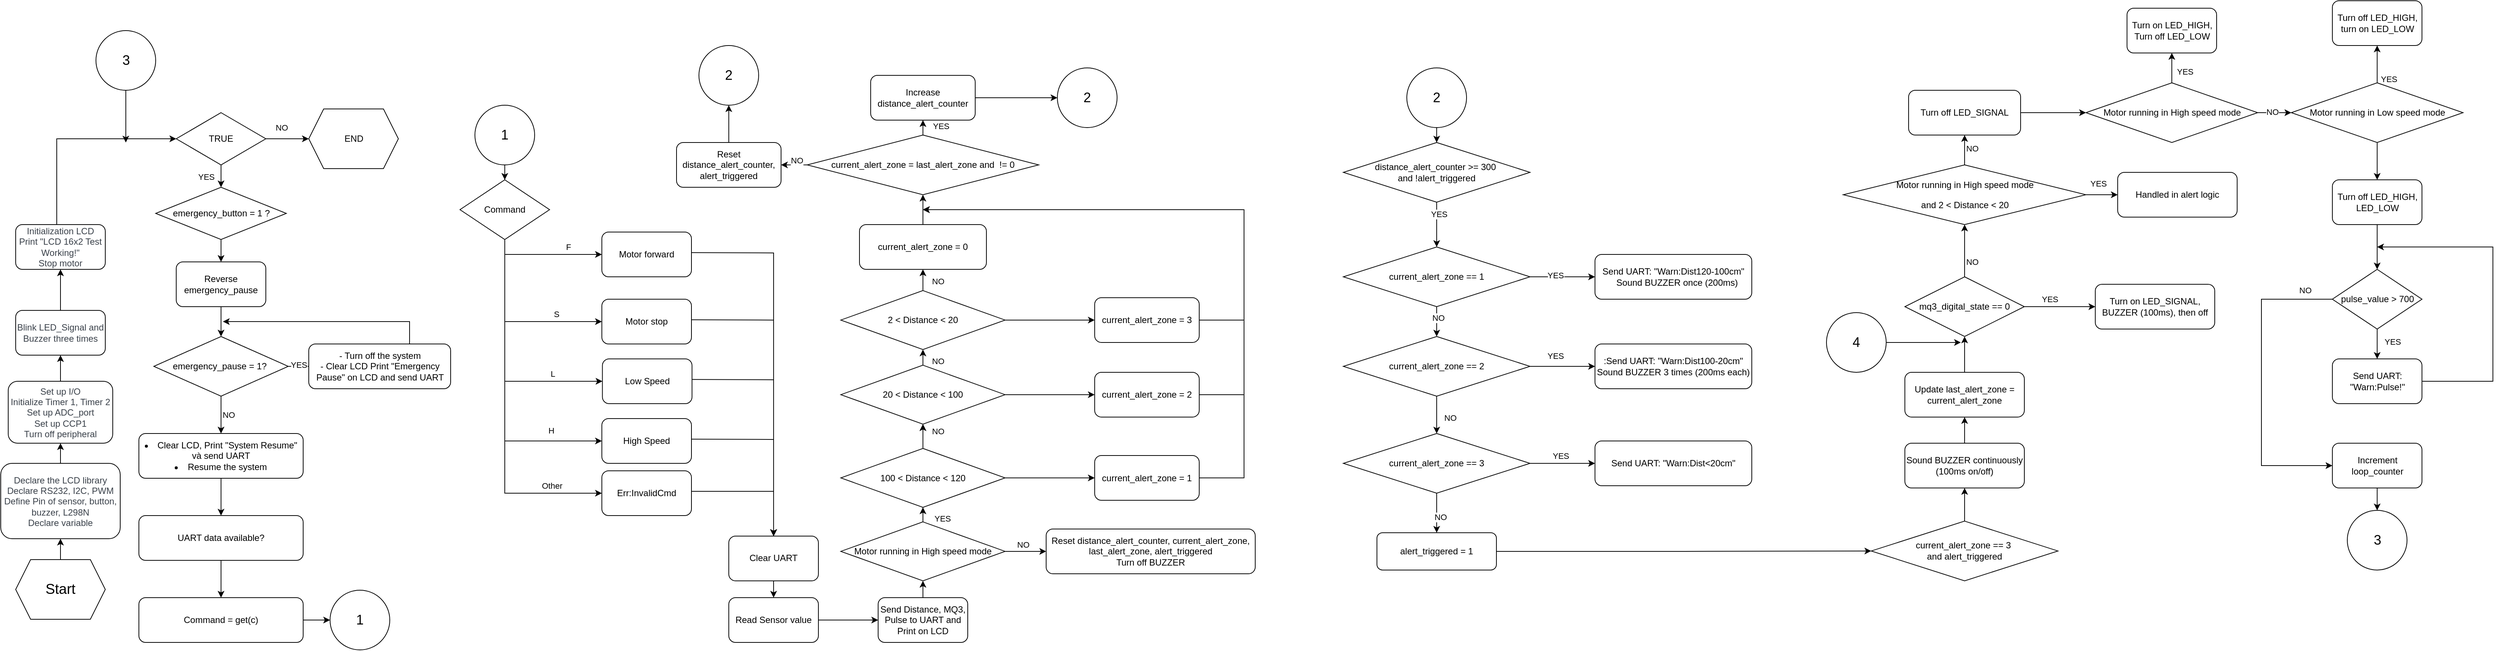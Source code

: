 <mxfile version="27.1.4">
  <diagram id="C5RBs43oDa-KdzZeNtuy" name="Page-1">
    <mxGraphModel dx="2827" dy="973" grid="1" gridSize="10" guides="1" tooltips="1" connect="1" arrows="1" fold="1" page="1" pageScale="1" pageWidth="827" pageHeight="1169" math="0" shadow="0">
      <root>
        <mxCell id="WIyWlLk6GJQsqaUBKTNV-0" />
        <mxCell id="WIyWlLk6GJQsqaUBKTNV-1" parent="WIyWlLk6GJQsqaUBKTNV-0" />
        <mxCell id="knblfGrgIA1s73M3ITM0-8" value="" style="edgeStyle=orthogonalEdgeStyle;rounded=0;orthogonalLoop=1;jettySize=auto;html=1;" parent="WIyWlLk6GJQsqaUBKTNV-1" source="knblfGrgIA1s73M3ITM0-0" target="knblfGrgIA1s73M3ITM0-2" edge="1">
          <mxGeometry relative="1" as="geometry" />
        </mxCell>
        <mxCell id="knblfGrgIA1s73M3ITM0-0" value="&lt;font style=&quot;font-size: 19px;&quot;&gt;Start&lt;/font&gt;" style="shape=hexagon;perimeter=hexagonPerimeter2;whiteSpace=wrap;html=1;fixedSize=1;" parent="WIyWlLk6GJQsqaUBKTNV-1" vertex="1">
          <mxGeometry x="15" y="919" width="120" height="80" as="geometry" />
        </mxCell>
        <mxCell id="_NAADeI3S30oYF9qwLOf-25" value="" style="edgeStyle=orthogonalEdgeStyle;rounded=0;orthogonalLoop=1;jettySize=auto;html=1;" parent="WIyWlLk6GJQsqaUBKTNV-1" source="knblfGrgIA1s73M3ITM0-2" target="knblfGrgIA1s73M3ITM0-7" edge="1">
          <mxGeometry relative="1" as="geometry" />
        </mxCell>
        <mxCell id="knblfGrgIA1s73M3ITM0-2" value="&lt;span data-lucid-content=&quot;{&amp;quot;t&amp;quot;:&amp;quot;Declare the LCD library\nDeclare RS232, I2C, PWM\nDefine Pin of sensor, button,\nbuzzer, L298N\nDeclare variable&amp;quot;,&amp;quot;m&amp;quot;:[{&amp;quot;s&amp;quot;:0,&amp;quot;n&amp;quot;:&amp;quot;a&amp;quot;,&amp;quot;v&amp;quot;:&amp;quot;center&amp;quot;},{&amp;quot;s&amp;quot;:0,&amp;quot;n&amp;quot;:&amp;quot;p&amp;quot;,&amp;quot;v&amp;quot;:1.2},{&amp;quot;s&amp;quot;:0,&amp;quot;n&amp;quot;:&amp;quot;s&amp;quot;,&amp;quot;v&amp;quot;:22.444,&amp;quot;e&amp;quot;:108},{&amp;quot;s&amp;quot;:0,&amp;quot;n&amp;quot;:&amp;quot;fsp&amp;quot;,&amp;quot;v&amp;quot;:&amp;quot;ss_presetShapeStyle1_textStyle&amp;quot;,&amp;quot;e&amp;quot;:108},{&amp;quot;s&amp;quot;:0,&amp;quot;n&amp;quot;:&amp;quot;fsp2&amp;quot;,&amp;quot;v&amp;quot;:&amp;quot;ss_presetShapeStyle1_textStyle&amp;quot;,&amp;quot;e&amp;quot;:108},{&amp;quot;s&amp;quot;:24,&amp;quot;n&amp;quot;:&amp;quot;a&amp;quot;,&amp;quot;v&amp;quot;:&amp;quot;center&amp;quot;},{&amp;quot;s&amp;quot;:24,&amp;quot;n&amp;quot;:&amp;quot;p&amp;quot;,&amp;quot;v&amp;quot;:1.2},{&amp;quot;s&amp;quot;:48,&amp;quot;n&amp;quot;:&amp;quot;a&amp;quot;,&amp;quot;v&amp;quot;:&amp;quot;center&amp;quot;},{&amp;quot;s&amp;quot;:48,&amp;quot;n&amp;quot;:&amp;quot;p&amp;quot;,&amp;quot;v&amp;quot;:1.2},{&amp;quot;s&amp;quot;:78,&amp;quot;n&amp;quot;:&amp;quot;a&amp;quot;,&amp;quot;v&amp;quot;:&amp;quot;center&amp;quot;},{&amp;quot;s&amp;quot;:78,&amp;quot;n&amp;quot;:&amp;quot;p&amp;quot;,&amp;quot;v&amp;quot;:1.2},{&amp;quot;s&amp;quot;:92,&amp;quot;n&amp;quot;:&amp;quot;a&amp;quot;,&amp;quot;v&amp;quot;:&amp;quot;center&amp;quot;},{&amp;quot;s&amp;quot;:92,&amp;quot;n&amp;quot;:&amp;quot;p&amp;quot;,&amp;quot;v&amp;quot;:1.2}]}&quot; data-lucid-type=&quot;application/vnd.lucid.text&quot;&gt;&lt;font style=&quot;font-size: 12px;&quot;&gt;&lt;span style=&quot;color: rgb(58, 65, 74);&quot;&gt;Declare the LCD library&lt;br&gt;&lt;/span&gt;&lt;span style=&quot;color: rgb(58, 65, 74);&quot;&gt;Declare RS232, I2C, PWM&lt;br&gt;&lt;/span&gt;&lt;span style=&quot;color: rgb(58, 65, 74);&quot;&gt;Define Pin of sensor, button,&lt;br&gt;&lt;/span&gt;&lt;span style=&quot;color: rgb(58, 65, 74);&quot;&gt;buzzer, L298N&lt;br&gt;&lt;/span&gt;&lt;span style=&quot;color: rgb(58, 65, 74);&quot;&gt;Declare variable&lt;/span&gt;&lt;/font&gt;&lt;/span&gt;" style="rounded=1;whiteSpace=wrap;html=1;" parent="WIyWlLk6GJQsqaUBKTNV-1" vertex="1">
          <mxGeometry x="-5" y="790" width="160" height="101" as="geometry" />
        </mxCell>
        <mxCell id="buGVn9j9YcIkH5qX3WIc-147" style="edgeStyle=orthogonalEdgeStyle;rounded=0;orthogonalLoop=1;jettySize=auto;html=1;exitX=0.5;exitY=0;exitDx=0;exitDy=0;entryX=0.5;entryY=1;entryDx=0;entryDy=0;" edge="1" parent="WIyWlLk6GJQsqaUBKTNV-1" source="knblfGrgIA1s73M3ITM0-7" target="knblfGrgIA1s73M3ITM0-15">
          <mxGeometry relative="1" as="geometry" />
        </mxCell>
        <mxCell id="knblfGrgIA1s73M3ITM0-7" value="&lt;span data-lucid-content=&quot;{&amp;quot;t&amp;quot;:&amp;quot;Set up I/O\nInitialize Timer 1, Timer 2\nSet up ADC_port\nSet up CCP1\nTurn off peripheral&amp;quot;,&amp;quot;m&amp;quot;:[{&amp;quot;s&amp;quot;:0,&amp;quot;n&amp;quot;:&amp;quot;a&amp;quot;,&amp;quot;v&amp;quot;:&amp;quot;center&amp;quot;},{&amp;quot;s&amp;quot;:0,&amp;quot;n&amp;quot;:&amp;quot;p&amp;quot;,&amp;quot;v&amp;quot;:1.2},{&amp;quot;s&amp;quot;:11,&amp;quot;n&amp;quot;:&amp;quot;a&amp;quot;,&amp;quot;v&amp;quot;:&amp;quot;center&amp;quot;},{&amp;quot;s&amp;quot;:11,&amp;quot;n&amp;quot;:&amp;quot;p&amp;quot;,&amp;quot;v&amp;quot;:1.2},{&amp;quot;s&amp;quot;:39,&amp;quot;n&amp;quot;:&amp;quot;a&amp;quot;,&amp;quot;v&amp;quot;:&amp;quot;center&amp;quot;},{&amp;quot;s&amp;quot;:39,&amp;quot;n&amp;quot;:&amp;quot;p&amp;quot;,&amp;quot;v&amp;quot;:1.2},{&amp;quot;s&amp;quot;:55,&amp;quot;n&amp;quot;:&amp;quot;a&amp;quot;,&amp;quot;v&amp;quot;:&amp;quot;center&amp;quot;},{&amp;quot;s&amp;quot;:55,&amp;quot;n&amp;quot;:&amp;quot;p&amp;quot;,&amp;quot;v&amp;quot;:1.2},{&amp;quot;s&amp;quot;:67,&amp;quot;n&amp;quot;:&amp;quot;a&amp;quot;,&amp;quot;v&amp;quot;:&amp;quot;center&amp;quot;},{&amp;quot;s&amp;quot;:67,&amp;quot;n&amp;quot;:&amp;quot;p&amp;quot;,&amp;quot;v&amp;quot;:1.2},{&amp;quot;s&amp;quot;:0,&amp;quot;n&amp;quot;:&amp;quot;c&amp;quot;,&amp;quot;v&amp;quot;:&amp;quot;#3a414aff&amp;quot;,&amp;quot;e&amp;quot;:86},{&amp;quot;s&amp;quot;:0,&amp;quot;n&amp;quot;:&amp;quot;fsp&amp;quot;,&amp;quot;v&amp;quot;:&amp;quot;ss_presetShapeStyle1_textStyle&amp;quot;,&amp;quot;e&amp;quot;:86},{&amp;quot;s&amp;quot;:0,&amp;quot;n&amp;quot;:&amp;quot;s&amp;quot;,&amp;quot;v&amp;quot;:22.444,&amp;quot;e&amp;quot;:86}]}&quot; data-lucid-type=&quot;application/vnd.lucid.text&quot;&gt;&lt;font style=&quot;font-size: 12px;&quot;&gt;&lt;span style=&quot;color: rgb(58, 65, 74);&quot;&gt;Set up I/O&lt;br&gt;&lt;/span&gt;&lt;span style=&quot;color: rgb(58, 65, 74);&quot;&gt;Initialize Timer 1, Timer 2&lt;br&gt;&lt;/span&gt;&lt;span style=&quot;color: rgb(58, 65, 74);&quot;&gt;Set up ADC_port&lt;br&gt;&lt;/span&gt;&lt;span style=&quot;color: rgb(58, 65, 74);&quot;&gt;Set up CCP1&lt;br&gt;&lt;/span&gt;&lt;span style=&quot;color: rgb(58, 65, 74);&quot;&gt;Turn off peripheral&lt;/span&gt;&lt;/font&gt;&lt;/span&gt;" style="rounded=1;whiteSpace=wrap;html=1;" parent="WIyWlLk6GJQsqaUBKTNV-1" vertex="1">
          <mxGeometry x="5" y="680" width="140" height="83" as="geometry" />
        </mxCell>
        <mxCell id="knblfGrgIA1s73M3ITM0-50" value="" style="edgeStyle=orthogonalEdgeStyle;rounded=0;orthogonalLoop=1;jettySize=auto;html=1;" parent="WIyWlLk6GJQsqaUBKTNV-1" source="knblfGrgIA1s73M3ITM0-15" target="knblfGrgIA1s73M3ITM0-16" edge="1">
          <mxGeometry relative="1" as="geometry" />
        </mxCell>
        <mxCell id="knblfGrgIA1s73M3ITM0-15" value="&lt;span data-lucid-content=&quot;{&amp;quot;t&amp;quot;:&amp;quot;Blink LED_Signal and three times&amp;quot;,&amp;quot;m&amp;quot;:[{&amp;quot;s&amp;quot;:0,&amp;quot;n&amp;quot;:&amp;quot;p&amp;quot;,&amp;quot;v&amp;quot;:1.2},{&amp;quot;s&amp;quot;:0,&amp;quot;n&amp;quot;:&amp;quot;a&amp;quot;,&amp;quot;v&amp;quot;:&amp;quot;center&amp;quot;},{&amp;quot;s&amp;quot;:0,&amp;quot;n&amp;quot;:&amp;quot;s&amp;quot;,&amp;quot;v&amp;quot;:22.444,&amp;quot;e&amp;quot;:32},{&amp;quot;s&amp;quot;:0,&amp;quot;n&amp;quot;:&amp;quot;fsp&amp;quot;,&amp;quot;v&amp;quot;:&amp;quot;ss_presetShapeStyle1_textStyle&amp;quot;,&amp;quot;e&amp;quot;:32},{&amp;quot;s&amp;quot;:0,&amp;quot;n&amp;quot;:&amp;quot;fsp2&amp;quot;,&amp;quot;v&amp;quot;:&amp;quot;ss_presetShapeStyle1_textStyle&amp;quot;,&amp;quot;e&amp;quot;:32}]}&quot; data-lucid-type=&quot;application/vnd.lucid.text&quot;&gt;&lt;span style=&quot;color: rgb(58, 65, 74);&quot;&gt;&lt;font style=&quot;font-size: 12px;&quot;&gt;Blink LED_Signal and Buzzer three times&lt;/font&gt;&lt;/span&gt;&lt;/span&gt;" style="rounded=1;whiteSpace=wrap;html=1;" parent="WIyWlLk6GJQsqaUBKTNV-1" vertex="1">
          <mxGeometry x="15" y="585" width="120" height="60" as="geometry" />
        </mxCell>
        <mxCell id="hntqBbyRDv-MwokLAV71-1" value="" style="edgeStyle=orthogonalEdgeStyle;rounded=0;orthogonalLoop=1;jettySize=auto;html=1;" parent="WIyWlLk6GJQsqaUBKTNV-1" source="knblfGrgIA1s73M3ITM0-16" target="knblfGrgIA1s73M3ITM0-20" edge="1">
          <mxGeometry relative="1" as="geometry">
            <Array as="points">
              <mxPoint x="70" y="355" />
            </Array>
          </mxGeometry>
        </mxCell>
        <mxCell id="knblfGrgIA1s73M3ITM0-16" value="&lt;span data-lucid-content=&quot;{&amp;quot;t&amp;quot;:&amp;quot;Initialization LCD\nPrint \&amp;quot;LCD 16x2 Test Working!\&amp;quot;&amp;quot;,&amp;quot;m&amp;quot;:[{&amp;quot;s&amp;quot;:0,&amp;quot;n&amp;quot;:&amp;quot;p&amp;quot;,&amp;quot;v&amp;quot;:1.2},{&amp;quot;s&amp;quot;:0,&amp;quot;n&amp;quot;:&amp;quot;a&amp;quot;,&amp;quot;v&amp;quot;:&amp;quot;center&amp;quot;},{&amp;quot;s&amp;quot;:0,&amp;quot;n&amp;quot;:&amp;quot;s&amp;quot;,&amp;quot;v&amp;quot;:22.444,&amp;quot;e&amp;quot;:49},{&amp;quot;s&amp;quot;:0,&amp;quot;n&amp;quot;:&amp;quot;fsp&amp;quot;,&amp;quot;v&amp;quot;:&amp;quot;ss_presetShapeStyle1_textStyle&amp;quot;,&amp;quot;e&amp;quot;:49},{&amp;quot;s&amp;quot;:0,&amp;quot;n&amp;quot;:&amp;quot;fsp2&amp;quot;,&amp;quot;v&amp;quot;:&amp;quot;ss_presetShapeStyle1_textStyle&amp;quot;,&amp;quot;e&amp;quot;:49},{&amp;quot;s&amp;quot;:19,&amp;quot;n&amp;quot;:&amp;quot;p&amp;quot;,&amp;quot;v&amp;quot;:1.2},{&amp;quot;s&amp;quot;:19,&amp;quot;n&amp;quot;:&amp;quot;a&amp;quot;,&amp;quot;v&amp;quot;:&amp;quot;center&amp;quot;}]}&quot; data-lucid-type=&quot;application/vnd.lucid.text&quot;&gt;&lt;font style=&quot;font-size: 12px;&quot;&gt;&lt;span style=&quot;color: rgb(58, 65, 74);&quot;&gt;Initialization LCD&lt;br&gt;&lt;/span&gt;&lt;span style=&quot;color: rgb(58, 65, 74);&quot;&gt;Print &quot;LCD 16x2 Test Working!&quot;&lt;br&gt;Stop motor&lt;/span&gt;&lt;/font&gt;&lt;/span&gt;" style="rounded=1;whiteSpace=wrap;html=1;" parent="WIyWlLk6GJQsqaUBKTNV-1" vertex="1">
          <mxGeometry x="15" y="470" width="120" height="60" as="geometry" />
        </mxCell>
        <mxCell id="buGVn9j9YcIkH5qX3WIc-149" style="edgeStyle=orthogonalEdgeStyle;rounded=0;orthogonalLoop=1;jettySize=auto;html=1;exitX=0.5;exitY=1;exitDx=0;exitDy=0;entryX=0.5;entryY=0;entryDx=0;entryDy=0;" edge="1" parent="WIyWlLk6GJQsqaUBKTNV-1" source="knblfGrgIA1s73M3ITM0-20" target="hntqBbyRDv-MwokLAV71-4">
          <mxGeometry relative="1" as="geometry" />
        </mxCell>
        <mxCell id="buGVn9j9YcIkH5qX3WIc-163" value="YES" style="edgeLabel;html=1;align=center;verticalAlign=middle;resizable=0;points=[];" vertex="1" connectable="0" parent="buGVn9j9YcIkH5qX3WIc-149">
          <mxGeometry x="0.022" y="-2" relative="1" as="geometry">
            <mxPoint x="-18" as="offset" />
          </mxGeometry>
        </mxCell>
        <mxCell id="buGVn9j9YcIkH5qX3WIc-154" value="" style="edgeStyle=orthogonalEdgeStyle;rounded=0;orthogonalLoop=1;jettySize=auto;html=1;" edge="1" parent="WIyWlLk6GJQsqaUBKTNV-1" source="knblfGrgIA1s73M3ITM0-20" target="buGVn9j9YcIkH5qX3WIc-153">
          <mxGeometry relative="1" as="geometry" />
        </mxCell>
        <mxCell id="buGVn9j9YcIkH5qX3WIc-164" value="NO" style="edgeLabel;html=1;align=center;verticalAlign=middle;resizable=0;points=[];" vertex="1" connectable="0" parent="buGVn9j9YcIkH5qX3WIc-154">
          <mxGeometry x="-0.273" y="4" relative="1" as="geometry">
            <mxPoint y="-11" as="offset" />
          </mxGeometry>
        </mxCell>
        <mxCell id="knblfGrgIA1s73M3ITM0-20" value="TRUE" style="rhombus;whiteSpace=wrap;html=1;" parent="WIyWlLk6GJQsqaUBKTNV-1" vertex="1">
          <mxGeometry x="230" y="320" width="120" height="70" as="geometry" />
        </mxCell>
        <mxCell id="buGVn9j9YcIkH5qX3WIc-156" value="" style="edgeStyle=orthogonalEdgeStyle;rounded=0;orthogonalLoop=1;jettySize=auto;html=1;" edge="1" parent="WIyWlLk6GJQsqaUBKTNV-1" source="knblfGrgIA1s73M3ITM0-23" target="buGVn9j9YcIkH5qX3WIc-155">
          <mxGeometry relative="1" as="geometry" />
        </mxCell>
        <mxCell id="knblfGrgIA1s73M3ITM0-23" value="Command = get(c)" style="rounded=1;whiteSpace=wrap;html=1;" parent="WIyWlLk6GJQsqaUBKTNV-1" vertex="1">
          <mxGeometry x="180" y="970" width="220" height="60" as="geometry" />
        </mxCell>
        <mxCell id="knblfGrgIA1s73M3ITM0-32" style="edgeStyle=orthogonalEdgeStyle;rounded=0;orthogonalLoop=1;jettySize=auto;html=1;exitX=0.5;exitY=1;exitDx=0;exitDy=0;entryX=0;entryY=0.5;entryDx=0;entryDy=0;" parent="WIyWlLk6GJQsqaUBKTNV-1" source="knblfGrgIA1s73M3ITM0-24" target="knblfGrgIA1s73M3ITM0-25" edge="1">
          <mxGeometry relative="1" as="geometry">
            <Array as="points">
              <mxPoint x="670" y="510" />
            </Array>
          </mxGeometry>
        </mxCell>
        <mxCell id="_NAADeI3S30oYF9qwLOf-9" value="F" style="edgeLabel;html=1;align=center;verticalAlign=middle;resizable=0;points=[];" parent="knblfGrgIA1s73M3ITM0-32" vertex="1" connectable="0">
          <mxGeometry x="-0.163" y="-1" relative="1" as="geometry">
            <mxPoint x="42" y="-11" as="offset" />
          </mxGeometry>
        </mxCell>
        <mxCell id="knblfGrgIA1s73M3ITM0-36" style="edgeStyle=orthogonalEdgeStyle;rounded=0;orthogonalLoop=1;jettySize=auto;html=1;entryX=0;entryY=0.5;entryDx=0;entryDy=0;" parent="WIyWlLk6GJQsqaUBKTNV-1" source="knblfGrgIA1s73M3ITM0-24" target="knblfGrgIA1s73M3ITM0-27" edge="1">
          <mxGeometry relative="1" as="geometry">
            <Array as="points">
              <mxPoint x="670" y="600" />
            </Array>
          </mxGeometry>
        </mxCell>
        <mxCell id="_NAADeI3S30oYF9qwLOf-11" value="S" style="edgeLabel;html=1;align=center;verticalAlign=middle;resizable=0;points=[];" parent="knblfGrgIA1s73M3ITM0-36" vertex="1" connectable="0">
          <mxGeometry x="0.554" relative="1" as="geometry">
            <mxPoint x="-8" y="-10" as="offset" />
          </mxGeometry>
        </mxCell>
        <mxCell id="knblfGrgIA1s73M3ITM0-37" style="edgeStyle=orthogonalEdgeStyle;rounded=0;orthogonalLoop=1;jettySize=auto;html=1;entryX=0;entryY=0.5;entryDx=0;entryDy=0;" parent="WIyWlLk6GJQsqaUBKTNV-1" source="knblfGrgIA1s73M3ITM0-24" target="knblfGrgIA1s73M3ITM0-28" edge="1">
          <mxGeometry relative="1" as="geometry">
            <Array as="points">
              <mxPoint x="670" y="680" />
            </Array>
          </mxGeometry>
        </mxCell>
        <mxCell id="_NAADeI3S30oYF9qwLOf-12" value="L" style="edgeLabel;html=1;align=center;verticalAlign=middle;resizable=0;points=[];" parent="knblfGrgIA1s73M3ITM0-37" vertex="1" connectable="0">
          <mxGeometry x="0.666" y="-1" relative="1" as="geometry">
            <mxPoint x="-13" y="-11" as="offset" />
          </mxGeometry>
        </mxCell>
        <mxCell id="knblfGrgIA1s73M3ITM0-39" style="edgeStyle=orthogonalEdgeStyle;rounded=0;orthogonalLoop=1;jettySize=auto;html=1;entryX=0;entryY=0.5;entryDx=0;entryDy=0;" parent="WIyWlLk6GJQsqaUBKTNV-1" source="knblfGrgIA1s73M3ITM0-24" target="knblfGrgIA1s73M3ITM0-29" edge="1">
          <mxGeometry relative="1" as="geometry">
            <Array as="points">
              <mxPoint x="670" y="760" />
              <mxPoint x="800" y="760" />
            </Array>
          </mxGeometry>
        </mxCell>
        <mxCell id="_NAADeI3S30oYF9qwLOf-13" value="H" style="edgeLabel;html=1;align=center;verticalAlign=middle;resizable=0;points=[];" parent="knblfGrgIA1s73M3ITM0-39" vertex="1" connectable="0">
          <mxGeometry x="0.73" y="-1" relative="1" as="geometry">
            <mxPoint x="-14" y="-15" as="offset" />
          </mxGeometry>
        </mxCell>
        <mxCell id="knblfGrgIA1s73M3ITM0-40" style="edgeStyle=orthogonalEdgeStyle;rounded=0;orthogonalLoop=1;jettySize=auto;html=1;entryX=0;entryY=0.5;entryDx=0;entryDy=0;" parent="WIyWlLk6GJQsqaUBKTNV-1" source="knblfGrgIA1s73M3ITM0-24" target="knblfGrgIA1s73M3ITM0-30" edge="1">
          <mxGeometry relative="1" as="geometry">
            <Array as="points">
              <mxPoint x="670" y="830" />
              <mxPoint x="800" y="830" />
            </Array>
          </mxGeometry>
        </mxCell>
        <mxCell id="_NAADeI3S30oYF9qwLOf-14" value="Other" style="edgeLabel;html=1;align=center;verticalAlign=middle;resizable=0;points=[];" parent="knblfGrgIA1s73M3ITM0-40" vertex="1" connectable="0">
          <mxGeometry x="0.71" y="-4" relative="1" as="geometry">
            <mxPoint x="1" y="-14" as="offset" />
          </mxGeometry>
        </mxCell>
        <mxCell id="knblfGrgIA1s73M3ITM0-24" value="Command" style="rhombus;whiteSpace=wrap;html=1;" parent="WIyWlLk6GJQsqaUBKTNV-1" vertex="1">
          <mxGeometry x="610" y="410" width="120" height="80" as="geometry" />
        </mxCell>
        <mxCell id="knblfGrgIA1s73M3ITM0-42" style="edgeStyle=orthogonalEdgeStyle;rounded=0;orthogonalLoop=1;jettySize=auto;html=1;entryX=0.5;entryY=0;entryDx=0;entryDy=0;" parent="WIyWlLk6GJQsqaUBKTNV-1" target="knblfGrgIA1s73M3ITM0-41" edge="1">
          <mxGeometry relative="1" as="geometry">
            <mxPoint x="900" y="507.46" as="sourcePoint" />
          </mxGeometry>
        </mxCell>
        <mxCell id="knblfGrgIA1s73M3ITM0-25" value="Motor forward" style="rounded=1;whiteSpace=wrap;html=1;" parent="WIyWlLk6GJQsqaUBKTNV-1" vertex="1">
          <mxGeometry x="800" y="480" width="120" height="60" as="geometry" />
        </mxCell>
        <mxCell id="knblfGrgIA1s73M3ITM0-44" style="edgeStyle=orthogonalEdgeStyle;rounded=0;orthogonalLoop=1;jettySize=auto;html=1;entryX=0.5;entryY=0;entryDx=0;entryDy=0;" parent="WIyWlLk6GJQsqaUBKTNV-1" target="knblfGrgIA1s73M3ITM0-41" edge="1">
          <mxGeometry relative="1" as="geometry">
            <mxPoint x="900" y="597.46" as="sourcePoint" />
          </mxGeometry>
        </mxCell>
        <mxCell id="knblfGrgIA1s73M3ITM0-27" value="Motor stop" style="rounded=1;whiteSpace=wrap;html=1;" parent="WIyWlLk6GJQsqaUBKTNV-1" vertex="1">
          <mxGeometry x="800" y="570" width="120" height="60" as="geometry" />
        </mxCell>
        <mxCell id="_NAADeI3S30oYF9qwLOf-21" style="edgeStyle=orthogonalEdgeStyle;rounded=0;orthogonalLoop=1;jettySize=auto;html=1;exitX=1;exitY=0.5;exitDx=0;exitDy=0;" parent="WIyWlLk6GJQsqaUBKTNV-1" target="knblfGrgIA1s73M3ITM0-41" edge="1">
          <mxGeometry relative="1" as="geometry">
            <mxPoint x="1030" y="867.46" as="targetPoint" />
            <mxPoint x="900.75" y="677.46" as="sourcePoint" />
          </mxGeometry>
        </mxCell>
        <mxCell id="knblfGrgIA1s73M3ITM0-28" value="Low Speed" style="rounded=1;whiteSpace=wrap;html=1;" parent="WIyWlLk6GJQsqaUBKTNV-1" vertex="1">
          <mxGeometry x="800.75" y="650" width="120" height="60" as="geometry" />
        </mxCell>
        <mxCell id="knblfGrgIA1s73M3ITM0-46" style="edgeStyle=orthogonalEdgeStyle;rounded=0;orthogonalLoop=1;jettySize=auto;html=1;entryX=0.5;entryY=0;entryDx=0;entryDy=0;" parent="WIyWlLk6GJQsqaUBKTNV-1" target="knblfGrgIA1s73M3ITM0-41" edge="1">
          <mxGeometry relative="1" as="geometry">
            <mxPoint x="900" y="757.46" as="sourcePoint" />
          </mxGeometry>
        </mxCell>
        <mxCell id="knblfGrgIA1s73M3ITM0-29" value="High Speed" style="rounded=1;whiteSpace=wrap;html=1;" parent="WIyWlLk6GJQsqaUBKTNV-1" vertex="1">
          <mxGeometry x="800" y="730" width="120" height="60" as="geometry" />
        </mxCell>
        <mxCell id="_NAADeI3S30oYF9qwLOf-22" style="edgeStyle=orthogonalEdgeStyle;rounded=0;orthogonalLoop=1;jettySize=auto;html=1;entryX=0.5;entryY=0;entryDx=0;entryDy=0;" parent="WIyWlLk6GJQsqaUBKTNV-1" target="knblfGrgIA1s73M3ITM0-41" edge="1">
          <mxGeometry relative="1" as="geometry">
            <mxPoint x="1030" y="867.46" as="targetPoint" />
            <Array as="points">
              <mxPoint x="1030" y="827.46" />
            </Array>
            <mxPoint x="900" y="827.46" as="sourcePoint" />
          </mxGeometry>
        </mxCell>
        <mxCell id="knblfGrgIA1s73M3ITM0-30" value="Err:InvalidCmd" style="rounded=1;whiteSpace=wrap;html=1;" parent="WIyWlLk6GJQsqaUBKTNV-1" vertex="1">
          <mxGeometry x="800" y="800" width="120" height="60" as="geometry" />
        </mxCell>
        <mxCell id="buGVn9j9YcIkH5qX3WIc-16" value="" style="edgeStyle=orthogonalEdgeStyle;rounded=0;orthogonalLoop=1;jettySize=auto;html=1;" edge="1" parent="WIyWlLk6GJQsqaUBKTNV-1" source="knblfGrgIA1s73M3ITM0-41" target="knblfGrgIA1s73M3ITM0-56">
          <mxGeometry relative="1" as="geometry" />
        </mxCell>
        <mxCell id="knblfGrgIA1s73M3ITM0-41" value="Clear UART" style="rounded=1;whiteSpace=wrap;html=1;" parent="WIyWlLk6GJQsqaUBKTNV-1" vertex="1">
          <mxGeometry x="970" y="887.46" width="120" height="60" as="geometry" />
        </mxCell>
        <mxCell id="buGVn9j9YcIkH5qX3WIc-17" value="" style="edgeStyle=orthogonalEdgeStyle;rounded=0;orthogonalLoop=1;jettySize=auto;html=1;" edge="1" parent="WIyWlLk6GJQsqaUBKTNV-1" source="knblfGrgIA1s73M3ITM0-56" target="MECVlYbCM5brJ3BuSjMC-4">
          <mxGeometry relative="1" as="geometry" />
        </mxCell>
        <mxCell id="knblfGrgIA1s73M3ITM0-56" value="Read Sensor value" style="rounded=1;whiteSpace=wrap;html=1;" parent="WIyWlLk6GJQsqaUBKTNV-1" vertex="1">
          <mxGeometry x="970" y="970" width="120" height="60" as="geometry" />
        </mxCell>
        <mxCell id="buGVn9j9YcIkH5qX3WIc-19" value="" style="edgeStyle=orthogonalEdgeStyle;rounded=0;orthogonalLoop=1;jettySize=auto;html=1;" edge="1" parent="WIyWlLk6GJQsqaUBKTNV-1" source="MECVlYbCM5brJ3BuSjMC-4" target="buGVn9j9YcIkH5qX3WIc-18">
          <mxGeometry relative="1" as="geometry" />
        </mxCell>
        <mxCell id="MECVlYbCM5brJ3BuSjMC-4" value="Send Distance,&amp;nbsp;&lt;span style=&quot;background-color: transparent; color: light-dark(rgb(0, 0, 0), rgb(255, 255, 255));&quot;&gt;MQ3, Pulse to UART and Print on LCD&lt;/span&gt;" style="rounded=1;whiteSpace=wrap;html=1;" parent="WIyWlLk6GJQsqaUBKTNV-1" vertex="1">
          <mxGeometry x="1170" y="970" width="120" height="60" as="geometry" />
        </mxCell>
        <mxCell id="_NAADeI3S30oYF9qwLOf-35" style="edgeStyle=orthogonalEdgeStyle;rounded=0;orthogonalLoop=1;jettySize=auto;html=1;" parent="WIyWlLk6GJQsqaUBKTNV-1" source="_NAADeI3S30oYF9qwLOf-26" edge="1">
          <mxGeometry relative="1" as="geometry">
            <mxPoint x="430" y="660" as="targetPoint" />
          </mxGeometry>
        </mxCell>
        <mxCell id="hntqBbyRDv-MwokLAV71-2" value="YES" style="edgeLabel;html=1;align=center;verticalAlign=middle;resizable=0;points=[];" parent="_NAADeI3S30oYF9qwLOf-35" vertex="1" connectable="0">
          <mxGeometry x="-0.439" y="2" relative="1" as="geometry">
            <mxPoint as="offset" />
          </mxGeometry>
        </mxCell>
        <mxCell id="buGVn9j9YcIkH5qX3WIc-4" style="edgeStyle=orthogonalEdgeStyle;rounded=0;orthogonalLoop=1;jettySize=auto;html=1;exitX=0.5;exitY=1;exitDx=0;exitDy=0;entryX=0.5;entryY=0;entryDx=0;entryDy=0;" edge="1" parent="WIyWlLk6GJQsqaUBKTNV-1" source="_NAADeI3S30oYF9qwLOf-26" target="_NAADeI3S30oYF9qwLOf-38">
          <mxGeometry relative="1" as="geometry" />
        </mxCell>
        <mxCell id="buGVn9j9YcIkH5qX3WIc-8" value="NO" style="edgeLabel;html=1;align=center;verticalAlign=middle;resizable=0;points=[];" vertex="1" connectable="0" parent="buGVn9j9YcIkH5qX3WIc-4">
          <mxGeometry x="-0.16" relative="1" as="geometry">
            <mxPoint x="10" y="4" as="offset" />
          </mxGeometry>
        </mxCell>
        <mxCell id="_NAADeI3S30oYF9qwLOf-26" value="&lt;div&gt;emergency_pause = 1?&amp;nbsp;&lt;/div&gt;" style="rhombus;whiteSpace=wrap;html=1;" parent="WIyWlLk6GJQsqaUBKTNV-1" vertex="1">
          <mxGeometry x="200" y="620" width="180" height="80" as="geometry" />
        </mxCell>
        <mxCell id="buGVn9j9YcIkH5qX3WIc-7" style="edgeStyle=orthogonalEdgeStyle;rounded=0;orthogonalLoop=1;jettySize=auto;html=1;exitX=0.5;exitY=0;exitDx=0;exitDy=0;" edge="1" parent="WIyWlLk6GJQsqaUBKTNV-1">
          <mxGeometry relative="1" as="geometry">
            <mxPoint x="292.5" y="600" as="targetPoint" />
            <mxPoint x="525" y="630" as="sourcePoint" />
            <Array as="points">
              <mxPoint x="542.5" y="630" />
              <mxPoint x="542.5" y="600" />
            </Array>
          </mxGeometry>
        </mxCell>
        <mxCell id="_NAADeI3S30oYF9qwLOf-33" value="&lt;div&gt;- Turn off the system&lt;br&gt;- Clear LCD Print &quot;Emergency Pause&quot; on LCD and send UART&lt;/div&gt;" style="rounded=1;whiteSpace=wrap;html=1;" parent="WIyWlLk6GJQsqaUBKTNV-1" vertex="1">
          <mxGeometry x="407.5" y="630" width="190" height="60" as="geometry" />
        </mxCell>
        <mxCell id="buGVn9j9YcIkH5qX3WIc-12" value="" style="edgeStyle=orthogonalEdgeStyle;rounded=0;orthogonalLoop=1;jettySize=auto;html=1;" edge="1" parent="WIyWlLk6GJQsqaUBKTNV-1" source="_NAADeI3S30oYF9qwLOf-38" target="buGVn9j9YcIkH5qX3WIc-11">
          <mxGeometry relative="1" as="geometry" />
        </mxCell>
        <mxCell id="_NAADeI3S30oYF9qwLOf-38" value="&lt;li class=&quot;break-words&quot;&gt;Clear LCD, Print &quot;System Resume&quot; và send UART&lt;/li&gt;&lt;li class=&quot;break-words&quot;&gt;Resume the system&lt;/li&gt;" style="rounded=1;whiteSpace=wrap;html=1;" parent="WIyWlLk6GJQsqaUBKTNV-1" vertex="1">
          <mxGeometry x="180" y="750" width="220" height="60" as="geometry" />
        </mxCell>
        <mxCell id="hntqBbyRDv-MwokLAV71-0" style="edgeStyle=orthogonalEdgeStyle;rounded=0;orthogonalLoop=1;jettySize=auto;html=1;exitX=0.5;exitY=1;exitDx=0;exitDy=0;" parent="WIyWlLk6GJQsqaUBKTNV-1" source="knblfGrgIA1s73M3ITM0-16" target="knblfGrgIA1s73M3ITM0-16" edge="1">
          <mxGeometry relative="1" as="geometry" />
        </mxCell>
        <mxCell id="buGVn9j9YcIkH5qX3WIc-2" style="edgeStyle=orthogonalEdgeStyle;rounded=0;orthogonalLoop=1;jettySize=auto;html=1;exitX=0.5;exitY=1;exitDx=0;exitDy=0;entryX=0.5;entryY=0;entryDx=0;entryDy=0;" edge="1" parent="WIyWlLk6GJQsqaUBKTNV-1" target="buGVn9j9YcIkH5qX3WIc-1">
          <mxGeometry relative="1" as="geometry">
            <mxPoint x="290" y="490" as="sourcePoint" />
          </mxGeometry>
        </mxCell>
        <mxCell id="hntqBbyRDv-MwokLAV71-4" value="emergency_button = 1 ?" style="rhombus;whiteSpace=wrap;html=1;" parent="WIyWlLk6GJQsqaUBKTNV-1" vertex="1">
          <mxGeometry x="202.5" y="420" width="175" height="70" as="geometry" />
        </mxCell>
        <mxCell id="buGVn9j9YcIkH5qX3WIc-3" style="edgeStyle=orthogonalEdgeStyle;rounded=0;orthogonalLoop=1;jettySize=auto;html=1;exitX=0.5;exitY=1;exitDx=0;exitDy=0;entryX=0.5;entryY=0;entryDx=0;entryDy=0;" edge="1" parent="WIyWlLk6GJQsqaUBKTNV-1" source="buGVn9j9YcIkH5qX3WIc-1" target="_NAADeI3S30oYF9qwLOf-26">
          <mxGeometry relative="1" as="geometry" />
        </mxCell>
        <mxCell id="buGVn9j9YcIkH5qX3WIc-1" value="Reverse emergency_pause" style="rounded=1;whiteSpace=wrap;html=1;" vertex="1" parent="WIyWlLk6GJQsqaUBKTNV-1">
          <mxGeometry x="230" y="520" width="120" height="60" as="geometry" />
        </mxCell>
        <mxCell id="buGVn9j9YcIkH5qX3WIc-14" value="" style="edgeStyle=orthogonalEdgeStyle;rounded=0;orthogonalLoop=1;jettySize=auto;html=1;" edge="1" parent="WIyWlLk6GJQsqaUBKTNV-1" source="buGVn9j9YcIkH5qX3WIc-11" target="knblfGrgIA1s73M3ITM0-23">
          <mxGeometry relative="1" as="geometry" />
        </mxCell>
        <mxCell id="buGVn9j9YcIkH5qX3WIc-11" value="&lt;p style=&quot;white-space-collapse: preserve;&quot; dir=&quot;auto&quot;&gt;UART data available?&lt;/p&gt;" style="whiteSpace=wrap;html=1;rounded=1;" vertex="1" parent="WIyWlLk6GJQsqaUBKTNV-1">
          <mxGeometry x="180" y="860" width="220" height="60" as="geometry" />
        </mxCell>
        <mxCell id="buGVn9j9YcIkH5qX3WIc-22" value="" style="edgeStyle=orthogonalEdgeStyle;rounded=0;orthogonalLoop=1;jettySize=auto;html=1;" edge="1" parent="WIyWlLk6GJQsqaUBKTNV-1" source="buGVn9j9YcIkH5qX3WIc-18" target="buGVn9j9YcIkH5qX3WIc-21">
          <mxGeometry relative="1" as="geometry" />
        </mxCell>
        <mxCell id="buGVn9j9YcIkH5qX3WIc-34" value="YES" style="edgeLabel;html=1;align=center;verticalAlign=middle;resizable=0;points=[];" vertex="1" connectable="0" parent="buGVn9j9YcIkH5qX3WIc-22">
          <mxGeometry x="-0.008" y="3" relative="1" as="geometry">
            <mxPoint x="23" y="5" as="offset" />
          </mxGeometry>
        </mxCell>
        <mxCell id="buGVn9j9YcIkH5qX3WIc-80" value="" style="edgeStyle=orthogonalEdgeStyle;rounded=0;orthogonalLoop=1;jettySize=auto;html=1;" edge="1" parent="WIyWlLk6GJQsqaUBKTNV-1" source="buGVn9j9YcIkH5qX3WIc-18" target="buGVn9j9YcIkH5qX3WIc-79">
          <mxGeometry relative="1" as="geometry" />
        </mxCell>
        <mxCell id="buGVn9j9YcIkH5qX3WIc-93" value="NO" style="edgeLabel;html=1;align=center;verticalAlign=middle;resizable=0;points=[];" vertex="1" connectable="0" parent="buGVn9j9YcIkH5qX3WIc-80">
          <mxGeometry x="-0.122" y="5" relative="1" as="geometry">
            <mxPoint y="-4" as="offset" />
          </mxGeometry>
        </mxCell>
        <mxCell id="buGVn9j9YcIkH5qX3WIc-18" value="Motor running in High speed mode" style="rhombus;whiteSpace=wrap;html=1;" vertex="1" parent="WIyWlLk6GJQsqaUBKTNV-1">
          <mxGeometry x="1120" y="868.46" width="220" height="79" as="geometry" />
        </mxCell>
        <mxCell id="buGVn9j9YcIkH5qX3WIc-24" value="" style="edgeStyle=orthogonalEdgeStyle;rounded=0;orthogonalLoop=1;jettySize=auto;html=1;" edge="1" parent="WIyWlLk6GJQsqaUBKTNV-1" source="buGVn9j9YcIkH5qX3WIc-21" target="buGVn9j9YcIkH5qX3WIc-23">
          <mxGeometry relative="1" as="geometry" />
        </mxCell>
        <mxCell id="buGVn9j9YcIkH5qX3WIc-35" value="NO" style="edgeLabel;html=1;align=center;verticalAlign=middle;resizable=0;points=[];" vertex="1" connectable="0" parent="buGVn9j9YcIkH5qX3WIc-24">
          <mxGeometry x="-0.248" y="1" relative="1" as="geometry">
            <mxPoint x="21" y="-5" as="offset" />
          </mxGeometry>
        </mxCell>
        <mxCell id="buGVn9j9YcIkH5qX3WIc-36" value="" style="edgeStyle=orthogonalEdgeStyle;rounded=0;orthogonalLoop=1;jettySize=auto;html=1;" edge="1" parent="WIyWlLk6GJQsqaUBKTNV-1" source="buGVn9j9YcIkH5qX3WIc-21" target="buGVn9j9YcIkH5qX3WIc-23">
          <mxGeometry relative="1" as="geometry" />
        </mxCell>
        <mxCell id="buGVn9j9YcIkH5qX3WIc-165" style="edgeStyle=orthogonalEdgeStyle;rounded=0;orthogonalLoop=1;jettySize=auto;html=1;" edge="1" parent="WIyWlLk6GJQsqaUBKTNV-1" source="buGVn9j9YcIkH5qX3WIc-21" target="buGVn9j9YcIkH5qX3WIc-27">
          <mxGeometry relative="1" as="geometry" />
        </mxCell>
        <mxCell id="buGVn9j9YcIkH5qX3WIc-21" value="&lt;p style=&quot;white-space-collapse: preserve;&quot; dir=&quot;auto&quot;&gt;100 &amp;lt; Distance &amp;lt; 120&lt;/p&gt;" style="rhombus;whiteSpace=wrap;html=1;" vertex="1" parent="WIyWlLk6GJQsqaUBKTNV-1">
          <mxGeometry x="1120" y="770" width="220" height="79" as="geometry" />
        </mxCell>
        <mxCell id="buGVn9j9YcIkH5qX3WIc-26" value="" style="edgeStyle=orthogonalEdgeStyle;rounded=0;orthogonalLoop=1;jettySize=auto;html=1;" edge="1" parent="WIyWlLk6GJQsqaUBKTNV-1" source="buGVn9j9YcIkH5qX3WIc-23" target="buGVn9j9YcIkH5qX3WIc-25">
          <mxGeometry relative="1" as="geometry" />
        </mxCell>
        <mxCell id="buGVn9j9YcIkH5qX3WIc-37" value="NO" style="edgeLabel;html=1;align=center;verticalAlign=middle;resizable=0;points=[];" vertex="1" connectable="0" parent="buGVn9j9YcIkH5qX3WIc-26">
          <mxGeometry x="0.175" relative="1" as="geometry">
            <mxPoint x="20" as="offset" />
          </mxGeometry>
        </mxCell>
        <mxCell id="buGVn9j9YcIkH5qX3WIc-30" value="" style="edgeStyle=orthogonalEdgeStyle;rounded=0;orthogonalLoop=1;jettySize=auto;html=1;" edge="1" parent="WIyWlLk6GJQsqaUBKTNV-1" source="buGVn9j9YcIkH5qX3WIc-23" target="buGVn9j9YcIkH5qX3WIc-29">
          <mxGeometry relative="1" as="geometry" />
        </mxCell>
        <mxCell id="buGVn9j9YcIkH5qX3WIc-23" value="&lt;p style=&quot;white-space-collapse: preserve;&quot; dir=&quot;auto&quot;&gt;20 &amp;lt; Distance &amp;lt; 100&lt;/p&gt;" style="rhombus;whiteSpace=wrap;html=1;" vertex="1" parent="WIyWlLk6GJQsqaUBKTNV-1">
          <mxGeometry x="1120" y="658.46" width="220" height="79" as="geometry" />
        </mxCell>
        <mxCell id="buGVn9j9YcIkH5qX3WIc-33" value="" style="edgeStyle=orthogonalEdgeStyle;rounded=0;orthogonalLoop=1;jettySize=auto;html=1;" edge="1" parent="WIyWlLk6GJQsqaUBKTNV-1" source="buGVn9j9YcIkH5qX3WIc-25" target="buGVn9j9YcIkH5qX3WIc-32">
          <mxGeometry relative="1" as="geometry" />
        </mxCell>
        <mxCell id="buGVn9j9YcIkH5qX3WIc-43" value="" style="edgeStyle=orthogonalEdgeStyle;rounded=0;orthogonalLoop=1;jettySize=auto;html=1;" edge="1" parent="WIyWlLk6GJQsqaUBKTNV-1" source="buGVn9j9YcIkH5qX3WIc-25" target="buGVn9j9YcIkH5qX3WIc-42">
          <mxGeometry relative="1" as="geometry" />
        </mxCell>
        <mxCell id="buGVn9j9YcIkH5qX3WIc-94" value="NO" style="edgeLabel;html=1;align=center;verticalAlign=middle;resizable=0;points=[];" vertex="1" connectable="0" parent="buGVn9j9YcIkH5qX3WIc-43">
          <mxGeometry x="0.05" y="2" relative="1" as="geometry">
            <mxPoint x="18" as="offset" />
          </mxGeometry>
        </mxCell>
        <mxCell id="buGVn9j9YcIkH5qX3WIc-25" value="&lt;p style=&quot;white-space-collapse: preserve;&quot; dir=&quot;auto&quot;&gt;2 &amp;lt; Distance &amp;lt; 20&lt;/p&gt;" style="rhombus;whiteSpace=wrap;html=1;" vertex="1" parent="WIyWlLk6GJQsqaUBKTNV-1">
          <mxGeometry x="1120" y="558.46" width="220" height="79" as="geometry" />
        </mxCell>
        <mxCell id="buGVn9j9YcIkH5qX3WIc-199" style="edgeStyle=orthogonalEdgeStyle;rounded=0;orthogonalLoop=1;jettySize=auto;html=1;" edge="1" parent="WIyWlLk6GJQsqaUBKTNV-1" source="buGVn9j9YcIkH5qX3WIc-27">
          <mxGeometry relative="1" as="geometry">
            <mxPoint x="1230" y="450" as="targetPoint" />
            <Array as="points">
              <mxPoint x="1660" y="810" />
              <mxPoint x="1660" y="450" />
            </Array>
          </mxGeometry>
        </mxCell>
        <mxCell id="buGVn9j9YcIkH5qX3WIc-27" value="&lt;p style=&quot;white-space-collapse: preserve;&quot; dir=&quot;auto&quot;&gt;current_alert_zone = 1&lt;/p&gt;" style="rounded=1;whiteSpace=wrap;html=1;" vertex="1" parent="WIyWlLk6GJQsqaUBKTNV-1">
          <mxGeometry x="1460" y="779.5" width="140" height="60" as="geometry" />
        </mxCell>
        <mxCell id="buGVn9j9YcIkH5qX3WIc-198" style="edgeStyle=orthogonalEdgeStyle;rounded=0;orthogonalLoop=1;jettySize=auto;html=1;" edge="1" parent="WIyWlLk6GJQsqaUBKTNV-1" source="buGVn9j9YcIkH5qX3WIc-29">
          <mxGeometry relative="1" as="geometry">
            <mxPoint x="1230" y="450" as="targetPoint" />
            <Array as="points">
              <mxPoint x="1660" y="698" />
              <mxPoint x="1660" y="450" />
            </Array>
          </mxGeometry>
        </mxCell>
        <mxCell id="buGVn9j9YcIkH5qX3WIc-29" value="&lt;p style=&quot;white-space-collapse: preserve;&quot; dir=&quot;auto&quot;&gt;current_alert_zone = 2&lt;/p&gt;" style="rounded=1;whiteSpace=wrap;html=1;" vertex="1" parent="WIyWlLk6GJQsqaUBKTNV-1">
          <mxGeometry x="1460" y="667.96" width="140" height="60" as="geometry" />
        </mxCell>
        <mxCell id="buGVn9j9YcIkH5qX3WIc-197" style="edgeStyle=orthogonalEdgeStyle;rounded=0;orthogonalLoop=1;jettySize=auto;html=1;" edge="1" parent="WIyWlLk6GJQsqaUBKTNV-1" source="buGVn9j9YcIkH5qX3WIc-32">
          <mxGeometry relative="1" as="geometry">
            <mxPoint x="1230" y="450" as="targetPoint" />
            <Array as="points">
              <mxPoint x="1660" y="598" />
              <mxPoint x="1660" y="450" />
            </Array>
          </mxGeometry>
        </mxCell>
        <mxCell id="buGVn9j9YcIkH5qX3WIc-32" value="&lt;p style=&quot;white-space-collapse: preserve;&quot; dir=&quot;auto&quot;&gt;current_alert_zone = 3&lt;/p&gt;" style="rounded=1;whiteSpace=wrap;html=1;" vertex="1" parent="WIyWlLk6GJQsqaUBKTNV-1">
          <mxGeometry x="1460" y="567.96" width="140" height="60" as="geometry" />
        </mxCell>
        <mxCell id="buGVn9j9YcIkH5qX3WIc-47" value="" style="edgeStyle=orthogonalEdgeStyle;rounded=0;orthogonalLoop=1;jettySize=auto;html=1;" edge="1" parent="WIyWlLk6GJQsqaUBKTNV-1" source="buGVn9j9YcIkH5qX3WIc-42" target="buGVn9j9YcIkH5qX3WIc-46">
          <mxGeometry relative="1" as="geometry" />
        </mxCell>
        <mxCell id="buGVn9j9YcIkH5qX3WIc-42" value="&lt;p style=&quot;white-space-collapse: preserve;&quot; dir=&quot;auto&quot;&gt;current_alert_zone = 0&lt;/p&gt;" style="rounded=1;whiteSpace=wrap;html=1;" vertex="1" parent="WIyWlLk6GJQsqaUBKTNV-1">
          <mxGeometry x="1145" y="470.0" width="170" height="60" as="geometry" />
        </mxCell>
        <mxCell id="buGVn9j9YcIkH5qX3WIc-50" value="" style="edgeStyle=orthogonalEdgeStyle;rounded=0;orthogonalLoop=1;jettySize=auto;html=1;" edge="1" parent="WIyWlLk6GJQsqaUBKTNV-1" source="buGVn9j9YcIkH5qX3WIc-46" target="buGVn9j9YcIkH5qX3WIc-49">
          <mxGeometry relative="1" as="geometry" />
        </mxCell>
        <mxCell id="buGVn9j9YcIkH5qX3WIc-95" value="YES" style="edgeLabel;html=1;align=center;verticalAlign=middle;resizable=0;points=[];" vertex="1" connectable="0" parent="buGVn9j9YcIkH5qX3WIc-50">
          <mxGeometry x="-0.06" y="2" relative="1" as="geometry">
            <mxPoint x="22" as="offset" />
          </mxGeometry>
        </mxCell>
        <mxCell id="buGVn9j9YcIkH5qX3WIc-52" value="" style="edgeStyle=orthogonalEdgeStyle;rounded=0;orthogonalLoop=1;jettySize=auto;html=1;" edge="1" parent="WIyWlLk6GJQsqaUBKTNV-1" source="buGVn9j9YcIkH5qX3WIc-46" target="buGVn9j9YcIkH5qX3WIc-51">
          <mxGeometry relative="1" as="geometry" />
        </mxCell>
        <mxCell id="buGVn9j9YcIkH5qX3WIc-97" value="NO" style="edgeLabel;html=1;align=center;verticalAlign=middle;resizable=0;points=[];" vertex="1" connectable="0" parent="buGVn9j9YcIkH5qX3WIc-52">
          <mxGeometry x="-0.224" y="2" relative="1" as="geometry">
            <mxPoint x="3" y="-8" as="offset" />
          </mxGeometry>
        </mxCell>
        <mxCell id="buGVn9j9YcIkH5qX3WIc-46" value="&lt;p style=&quot;white-space-collapse: preserve;&quot; dir=&quot;auto&quot;&gt;current_alert_zone = last_alert_zone and  != 0&lt;/p&gt;" style="rhombus;whiteSpace=wrap;html=1;" vertex="1" parent="WIyWlLk6GJQsqaUBKTNV-1">
          <mxGeometry x="1075" y="350" width="310" height="80" as="geometry" />
        </mxCell>
        <mxCell id="buGVn9j9YcIkH5qX3WIc-167" value="" style="edgeStyle=orthogonalEdgeStyle;rounded=0;orthogonalLoop=1;jettySize=auto;html=1;" edge="1" parent="WIyWlLk6GJQsqaUBKTNV-1" source="buGVn9j9YcIkH5qX3WIc-49" target="buGVn9j9YcIkH5qX3WIc-166">
          <mxGeometry relative="1" as="geometry" />
        </mxCell>
        <mxCell id="buGVn9j9YcIkH5qX3WIc-49" value="&lt;p style=&quot;white-space-collapse: preserve;&quot; dir=&quot;auto&quot;&gt;Increase distance_alert_counter&lt;/p&gt;" style="rounded=1;whiteSpace=wrap;html=1;" vertex="1" parent="WIyWlLk6GJQsqaUBKTNV-1">
          <mxGeometry x="1160" y="270" width="140" height="60" as="geometry" />
        </mxCell>
        <mxCell id="buGVn9j9YcIkH5qX3WIc-169" value="" style="edgeStyle=orthogonalEdgeStyle;rounded=0;orthogonalLoop=1;jettySize=auto;html=1;" edge="1" parent="WIyWlLk6GJQsqaUBKTNV-1" source="buGVn9j9YcIkH5qX3WIc-51" target="buGVn9j9YcIkH5qX3WIc-168">
          <mxGeometry relative="1" as="geometry" />
        </mxCell>
        <mxCell id="buGVn9j9YcIkH5qX3WIc-51" value="&lt;p style=&quot;white-space-collapse: preserve;&quot; dir=&quot;auto&quot;&gt;Reset distance_alert_counter, alert_triggered&lt;/p&gt;" style="rounded=1;whiteSpace=wrap;html=1;" vertex="1" parent="WIyWlLk6GJQsqaUBKTNV-1">
          <mxGeometry x="900" y="360.0" width="140" height="60" as="geometry" />
        </mxCell>
        <mxCell id="buGVn9j9YcIkH5qX3WIc-58" value="" style="edgeStyle=orthogonalEdgeStyle;rounded=0;orthogonalLoop=1;jettySize=auto;html=1;" edge="1" parent="WIyWlLk6GJQsqaUBKTNV-1" source="buGVn9j9YcIkH5qX3WIc-55" target="buGVn9j9YcIkH5qX3WIc-57">
          <mxGeometry relative="1" as="geometry" />
        </mxCell>
        <mxCell id="buGVn9j9YcIkH5qX3WIc-98" value="YES" style="edgeLabel;html=1;align=center;verticalAlign=middle;resizable=0;points=[];" vertex="1" connectable="0" parent="buGVn9j9YcIkH5qX3WIc-58">
          <mxGeometry x="0.153" y="1" relative="1" as="geometry">
            <mxPoint x="2" y="-19" as="offset" />
          </mxGeometry>
        </mxCell>
        <mxCell id="buGVn9j9YcIkH5qX3WIc-55" value="&lt;p style=&quot;white-space-collapse: preserve;&quot; dir=&quot;auto&quot;&gt;distance_alert_counter &amp;gt;= 300 &lt;br/&gt;and !alert_triggered&lt;/p&gt;" style="rhombus;whiteSpace=wrap;html=1;" vertex="1" parent="WIyWlLk6GJQsqaUBKTNV-1">
          <mxGeometry x="1793" y="360" width="250" height="80" as="geometry" />
        </mxCell>
        <mxCell id="buGVn9j9YcIkH5qX3WIc-160" value="" style="edgeStyle=orthogonalEdgeStyle;rounded=0;orthogonalLoop=1;jettySize=auto;html=1;" edge="1" parent="WIyWlLk6GJQsqaUBKTNV-1" source="buGVn9j9YcIkH5qX3WIc-57" target="buGVn9j9YcIkH5qX3WIc-61">
          <mxGeometry relative="1" as="geometry" />
        </mxCell>
        <mxCell id="buGVn9j9YcIkH5qX3WIc-175" value="NO" style="edgeLabel;html=1;align=center;verticalAlign=middle;resizable=0;points=[];" vertex="1" connectable="0" parent="buGVn9j9YcIkH5qX3WIc-160">
          <mxGeometry x="-0.25" y="2" relative="1" as="geometry">
            <mxPoint as="offset" />
          </mxGeometry>
        </mxCell>
        <mxCell id="buGVn9j9YcIkH5qX3WIc-173" value="" style="edgeStyle=orthogonalEdgeStyle;rounded=0;orthogonalLoop=1;jettySize=auto;html=1;" edge="1" parent="WIyWlLk6GJQsqaUBKTNV-1" source="buGVn9j9YcIkH5qX3WIc-57" target="buGVn9j9YcIkH5qX3WIc-59">
          <mxGeometry relative="1" as="geometry" />
        </mxCell>
        <mxCell id="buGVn9j9YcIkH5qX3WIc-174" value="YES" style="edgeLabel;html=1;align=center;verticalAlign=middle;resizable=0;points=[];" vertex="1" connectable="0" parent="buGVn9j9YcIkH5qX3WIc-173">
          <mxGeometry x="-0.234" y="2" relative="1" as="geometry">
            <mxPoint as="offset" />
          </mxGeometry>
        </mxCell>
        <mxCell id="buGVn9j9YcIkH5qX3WIc-57" value="&lt;p style=&quot;white-space-collapse: preserve;&quot; dir=&quot;auto&quot;&gt;current_alert_zone == 1&lt;/p&gt;" style="rhombus;whiteSpace=wrap;html=1;" vertex="1" parent="WIyWlLk6GJQsqaUBKTNV-1">
          <mxGeometry x="1793" y="500" width="250" height="80" as="geometry" />
        </mxCell>
        <mxCell id="buGVn9j9YcIkH5qX3WIc-59" value="&lt;p style=&quot;white-space-collapse: preserve;&quot; dir=&quot;auto&quot;&gt;Send UART: &quot;Warn:Dist120-100cm&quot;&lt;br&gt;   Sound BUZZER once (200ms)&lt;/p&gt;" style="rounded=1;whiteSpace=wrap;html=1;" vertex="1" parent="WIyWlLk6GJQsqaUBKTNV-1">
          <mxGeometry x="2130" y="510" width="210" height="60" as="geometry" />
        </mxCell>
        <mxCell id="buGVn9j9YcIkH5qX3WIc-64" value="" style="edgeStyle=orthogonalEdgeStyle;rounded=0;orthogonalLoop=1;jettySize=auto;html=1;" edge="1" parent="WIyWlLk6GJQsqaUBKTNV-1" source="buGVn9j9YcIkH5qX3WIc-61" target="buGVn9j9YcIkH5qX3WIc-63">
          <mxGeometry relative="1" as="geometry" />
        </mxCell>
        <mxCell id="buGVn9j9YcIkH5qX3WIc-100" value="YES" style="edgeLabel;html=1;align=center;verticalAlign=middle;resizable=0;points=[];" vertex="1" connectable="0" parent="buGVn9j9YcIkH5qX3WIc-64">
          <mxGeometry x="-0.133" y="-3" relative="1" as="geometry">
            <mxPoint x="-4" y="-17" as="offset" />
          </mxGeometry>
        </mxCell>
        <mxCell id="buGVn9j9YcIkH5qX3WIc-68" value="" style="edgeStyle=orthogonalEdgeStyle;rounded=0;orthogonalLoop=1;jettySize=auto;html=1;" edge="1" parent="WIyWlLk6GJQsqaUBKTNV-1" source="buGVn9j9YcIkH5qX3WIc-61" target="buGVn9j9YcIkH5qX3WIc-66">
          <mxGeometry relative="1" as="geometry" />
        </mxCell>
        <mxCell id="buGVn9j9YcIkH5qX3WIc-102" value="NO" style="edgeLabel;html=1;align=center;verticalAlign=middle;resizable=0;points=[];" vertex="1" connectable="0" parent="buGVn9j9YcIkH5qX3WIc-68">
          <mxGeometry x="0.16" y="-1" relative="1" as="geometry">
            <mxPoint x="19" as="offset" />
          </mxGeometry>
        </mxCell>
        <mxCell id="buGVn9j9YcIkH5qX3WIc-61" value="&lt;p style=&quot;white-space-collapse: preserve;&quot; dir=&quot;auto&quot;&gt;current_alert_zone == 2&lt;/p&gt;" style="rhombus;whiteSpace=wrap;html=1;" vertex="1" parent="WIyWlLk6GJQsqaUBKTNV-1">
          <mxGeometry x="1793" y="620" width="250" height="80" as="geometry" />
        </mxCell>
        <mxCell id="buGVn9j9YcIkH5qX3WIc-65" value="" style="edgeStyle=orthogonalEdgeStyle;rounded=0;orthogonalLoop=1;jettySize=auto;html=1;" edge="1" parent="WIyWlLk6GJQsqaUBKTNV-1" source="buGVn9j9YcIkH5qX3WIc-66" target="buGVn9j9YcIkH5qX3WIc-67">
          <mxGeometry relative="1" as="geometry" />
        </mxCell>
        <mxCell id="buGVn9j9YcIkH5qX3WIc-101" value="YES" style="edgeLabel;html=1;align=center;verticalAlign=middle;resizable=0;points=[];" vertex="1" connectable="0" parent="buGVn9j9YcIkH5qX3WIc-65">
          <mxGeometry x="-0.06" relative="1" as="geometry">
            <mxPoint y="-10" as="offset" />
          </mxGeometry>
        </mxCell>
        <mxCell id="buGVn9j9YcIkH5qX3WIc-70" value="" style="edgeStyle=orthogonalEdgeStyle;rounded=0;orthogonalLoop=1;jettySize=auto;html=1;" edge="1" parent="WIyWlLk6GJQsqaUBKTNV-1" source="buGVn9j9YcIkH5qX3WIc-66" target="buGVn9j9YcIkH5qX3WIc-69">
          <mxGeometry relative="1" as="geometry" />
        </mxCell>
        <mxCell id="buGVn9j9YcIkH5qX3WIc-104" value="NO" style="edgeLabel;html=1;align=center;verticalAlign=middle;resizable=0;points=[];" vertex="1" connectable="0" parent="buGVn9j9YcIkH5qX3WIc-70">
          <mxGeometry x="0.102" y="-2" relative="1" as="geometry">
            <mxPoint x="7" y="3" as="offset" />
          </mxGeometry>
        </mxCell>
        <mxCell id="buGVn9j9YcIkH5qX3WIc-66" value="&lt;p style=&quot;white-space-collapse: preserve;&quot; dir=&quot;auto&quot;&gt;current_alert_zone == 3&lt;/p&gt;" style="rhombus;whiteSpace=wrap;html=1;" vertex="1" parent="WIyWlLk6GJQsqaUBKTNV-1">
          <mxGeometry x="1793" y="750" width="250" height="80" as="geometry" />
        </mxCell>
        <mxCell id="buGVn9j9YcIkH5qX3WIc-67" value="&lt;p style=&quot;white-space-collapse: preserve;&quot; dir=&quot;auto&quot;&gt;&lt;span style=&quot;background-color: transparent; color: light-dark(rgb(0, 0, 0), rgb(255, 255, 255));&quot;&gt;Send UART: &quot;Warn:Dist&amp;lt;20cm&quot;&lt;/span&gt;&lt;/p&gt;" style="rounded=1;whiteSpace=wrap;html=1;" vertex="1" parent="WIyWlLk6GJQsqaUBKTNV-1">
          <mxGeometry x="2130" y="760" width="210" height="60" as="geometry" />
        </mxCell>
        <mxCell id="buGVn9j9YcIkH5qX3WIc-178" value="" style="edgeStyle=orthogonalEdgeStyle;rounded=0;orthogonalLoop=1;jettySize=auto;html=1;" edge="1" parent="WIyWlLk6GJQsqaUBKTNV-1" source="buGVn9j9YcIkH5qX3WIc-72" target="buGVn9j9YcIkH5qX3WIc-74">
          <mxGeometry relative="1" as="geometry" />
        </mxCell>
        <mxCell id="buGVn9j9YcIkH5qX3WIc-72" value="&lt;p style=&quot;white-space-collapse: preserve;&quot; dir=&quot;auto&quot;&gt;current_alert_zone == 3 &lt;br/&gt;and &lt;span style=&quot;background-color: transparent; color: light-dark(rgb(0, 0, 0), rgb(255, 255, 255));&quot;&gt;alert_triggered&lt;/span&gt;&lt;/p&gt;" style="rhombus;whiteSpace=wrap;html=1;" vertex="1" parent="WIyWlLk6GJQsqaUBKTNV-1">
          <mxGeometry x="2500" y="867.46" width="250" height="80" as="geometry" />
        </mxCell>
        <mxCell id="buGVn9j9YcIkH5qX3WIc-179" style="edgeStyle=orthogonalEdgeStyle;rounded=0;orthogonalLoop=1;jettySize=auto;html=1;entryX=0.5;entryY=1;entryDx=0;entryDy=0;" edge="1" parent="WIyWlLk6GJQsqaUBKTNV-1" source="buGVn9j9YcIkH5qX3WIc-74" target="buGVn9j9YcIkH5qX3WIc-76">
          <mxGeometry relative="1" as="geometry" />
        </mxCell>
        <mxCell id="buGVn9j9YcIkH5qX3WIc-74" value="&lt;p style=&quot;white-space-collapse: preserve;&quot; dir=&quot;auto&quot;&gt;Sound BUZZER continuously (100ms on/off)&lt;/p&gt;" style="rounded=1;whiteSpace=wrap;html=1;" vertex="1" parent="WIyWlLk6GJQsqaUBKTNV-1">
          <mxGeometry x="2545" y="763" width="160" height="60" as="geometry" />
        </mxCell>
        <mxCell id="buGVn9j9YcIkH5qX3WIc-82" value="" style="edgeStyle=orthogonalEdgeStyle;rounded=0;orthogonalLoop=1;jettySize=auto;html=1;" edge="1" parent="WIyWlLk6GJQsqaUBKTNV-1" source="buGVn9j9YcIkH5qX3WIc-76" target="buGVn9j9YcIkH5qX3WIc-81">
          <mxGeometry relative="1" as="geometry" />
        </mxCell>
        <mxCell id="buGVn9j9YcIkH5qX3WIc-76" value="&lt;p style=&quot;white-space-collapse: preserve;&quot; dir=&quot;auto&quot;&gt;Update last_alert_zone = current_alert_zone&lt;/p&gt;" style="whiteSpace=wrap;html=1;rounded=1;" vertex="1" parent="WIyWlLk6GJQsqaUBKTNV-1">
          <mxGeometry x="2545" y="667.96" width="160" height="60" as="geometry" />
        </mxCell>
        <mxCell id="buGVn9j9YcIkH5qX3WIc-79" value="&lt;p style=&quot;white-space-collapse: preserve;&quot; dir=&quot;auto&quot;&gt;Reset distance_alert_counter, current_alert_zone, last_alert_zone, alert_triggered&lt;br&gt;Turn off BUZZER&lt;/p&gt;" style="rounded=1;whiteSpace=wrap;html=1;" vertex="1" parent="WIyWlLk6GJQsqaUBKTNV-1">
          <mxGeometry x="1395" y="877.96" width="280" height="60" as="geometry" />
        </mxCell>
        <mxCell id="buGVn9j9YcIkH5qX3WIc-84" value="" style="edgeStyle=orthogonalEdgeStyle;rounded=0;orthogonalLoop=1;jettySize=auto;html=1;" edge="1" parent="WIyWlLk6GJQsqaUBKTNV-1" source="buGVn9j9YcIkH5qX3WIc-81" target="buGVn9j9YcIkH5qX3WIc-83">
          <mxGeometry relative="1" as="geometry" />
        </mxCell>
        <mxCell id="buGVn9j9YcIkH5qX3WIc-106" value="YES" style="edgeLabel;html=1;align=center;verticalAlign=middle;resizable=0;points=[];" vertex="1" connectable="0" parent="buGVn9j9YcIkH5qX3WIc-84">
          <mxGeometry x="-0.3" y="2" relative="1" as="geometry">
            <mxPoint y="-8" as="offset" />
          </mxGeometry>
        </mxCell>
        <mxCell id="buGVn9j9YcIkH5qX3WIc-88" value="" style="edgeStyle=orthogonalEdgeStyle;rounded=0;orthogonalLoop=1;jettySize=auto;html=1;" edge="1" parent="WIyWlLk6GJQsqaUBKTNV-1" source="buGVn9j9YcIkH5qX3WIc-81" target="buGVn9j9YcIkH5qX3WIc-87">
          <mxGeometry relative="1" as="geometry" />
        </mxCell>
        <mxCell id="buGVn9j9YcIkH5qX3WIc-107" value="NO" style="edgeLabel;html=1;align=center;verticalAlign=middle;resizable=0;points=[];" vertex="1" connectable="0" parent="buGVn9j9YcIkH5qX3WIc-88">
          <mxGeometry x="-0.416" y="-2" relative="1" as="geometry">
            <mxPoint x="8" as="offset" />
          </mxGeometry>
        </mxCell>
        <mxCell id="buGVn9j9YcIkH5qX3WIc-81" value="&lt;p style=&quot;white-space-collapse: preserve;&quot; dir=&quot;auto&quot;&gt;mq3_digital_state == 0&lt;/p&gt;" style="rhombus;whiteSpace=wrap;html=1;" vertex="1" parent="WIyWlLk6GJQsqaUBKTNV-1">
          <mxGeometry x="2545" y="540" width="160" height="80" as="geometry" />
        </mxCell>
        <mxCell id="buGVn9j9YcIkH5qX3WIc-83" value="&lt;p style=&quot;white-space-collapse: preserve;&quot; dir=&quot;auto&quot;&gt;Turn on LED_SIGNAL, BUZZER (100ms), then off&lt;/p&gt;" style="rounded=1;whiteSpace=wrap;html=1;" vertex="1" parent="WIyWlLk6GJQsqaUBKTNV-1">
          <mxGeometry x="2800" y="550" width="160" height="60" as="geometry" />
        </mxCell>
        <mxCell id="buGVn9j9YcIkH5qX3WIc-90" value="" style="edgeStyle=orthogonalEdgeStyle;rounded=0;orthogonalLoop=1;jettySize=auto;html=1;" edge="1" parent="WIyWlLk6GJQsqaUBKTNV-1" source="buGVn9j9YcIkH5qX3WIc-87" target="buGVn9j9YcIkH5qX3WIc-89">
          <mxGeometry relative="1" as="geometry" />
        </mxCell>
        <mxCell id="buGVn9j9YcIkH5qX3WIc-108" value="YES" style="edgeLabel;html=1;align=center;verticalAlign=middle;resizable=0;points=[];" vertex="1" connectable="0" parent="buGVn9j9YcIkH5qX3WIc-90">
          <mxGeometry x="-0.248" y="2" relative="1" as="geometry">
            <mxPoint y="-13" as="offset" />
          </mxGeometry>
        </mxCell>
        <mxCell id="buGVn9j9YcIkH5qX3WIc-92" value="" style="edgeStyle=orthogonalEdgeStyle;rounded=0;orthogonalLoop=1;jettySize=auto;html=1;" edge="1" parent="WIyWlLk6GJQsqaUBKTNV-1" source="buGVn9j9YcIkH5qX3WIc-87" target="buGVn9j9YcIkH5qX3WIc-91">
          <mxGeometry relative="1" as="geometry" />
        </mxCell>
        <mxCell id="buGVn9j9YcIkH5qX3WIc-109" value="NO" style="edgeLabel;html=1;align=center;verticalAlign=middle;resizable=0;points=[];" vertex="1" connectable="0" parent="buGVn9j9YcIkH5qX3WIc-92">
          <mxGeometry x="0.105" y="2" relative="1" as="geometry">
            <mxPoint x="12" as="offset" />
          </mxGeometry>
        </mxCell>
        <mxCell id="buGVn9j9YcIkH5qX3WIc-87" value="&lt;p style=&quot;white-space-collapse: preserve;&quot; dir=&quot;auto&quot;&gt;&lt;span style=&quot;white-space-collapse: collapse;&quot;&gt;Motor running in High speed mode&lt;/span&gt;&lt;/p&gt;&lt;p style=&quot;white-space-collapse: preserve;&quot; dir=&quot;auto&quot;&gt;&lt;span style=&quot;white-space-collapse: collapse;&quot;&gt;and&amp;nbsp;&lt;/span&gt;&lt;span style=&quot;background-color: transparent; color: light-dark(rgb(0, 0, 0), rgb(255, 255, 255));&quot;&gt;2 &amp;lt; Distance &amp;lt; 20&lt;/span&gt;&lt;/p&gt;" style="rhombus;whiteSpace=wrap;html=1;" vertex="1" parent="WIyWlLk6GJQsqaUBKTNV-1">
          <mxGeometry x="2462.5" y="390" width="325" height="80" as="geometry" />
        </mxCell>
        <mxCell id="buGVn9j9YcIkH5qX3WIc-89" value="&lt;p style=&quot;white-space-collapse: preserve;&quot; dir=&quot;auto&quot;&gt;Handled in alert logic&lt;/p&gt;" style="rounded=1;whiteSpace=wrap;html=1;" vertex="1" parent="WIyWlLk6GJQsqaUBKTNV-1">
          <mxGeometry x="2830" y="400" width="160" height="60" as="geometry" />
        </mxCell>
        <mxCell id="buGVn9j9YcIkH5qX3WIc-111" value="" style="edgeStyle=orthogonalEdgeStyle;rounded=0;orthogonalLoop=1;jettySize=auto;html=1;" edge="1" parent="WIyWlLk6GJQsqaUBKTNV-1" source="buGVn9j9YcIkH5qX3WIc-91" target="buGVn9j9YcIkH5qX3WIc-110">
          <mxGeometry relative="1" as="geometry" />
        </mxCell>
        <mxCell id="buGVn9j9YcIkH5qX3WIc-91" value="&lt;p style=&quot;white-space: pre-wrap;&quot; dir=&quot;auto&quot;&gt;Turn off LED_SIGNAL&lt;/p&gt;" style="rounded=1;whiteSpace=wrap;html=1;" vertex="1" parent="WIyWlLk6GJQsqaUBKTNV-1">
          <mxGeometry x="2550" y="290" width="150" height="60" as="geometry" />
        </mxCell>
        <mxCell id="buGVn9j9YcIkH5qX3WIc-113" value="" style="edgeStyle=orthogonalEdgeStyle;rounded=0;orthogonalLoop=1;jettySize=auto;html=1;" edge="1" parent="WIyWlLk6GJQsqaUBKTNV-1" source="buGVn9j9YcIkH5qX3WIc-110" target="buGVn9j9YcIkH5qX3WIc-112">
          <mxGeometry relative="1" as="geometry" />
        </mxCell>
        <mxCell id="buGVn9j9YcIkH5qX3WIc-114" value="YES" style="edgeLabel;html=1;align=center;verticalAlign=middle;resizable=0;points=[];" vertex="1" connectable="0" parent="buGVn9j9YcIkH5qX3WIc-113">
          <mxGeometry x="-0.235" y="-1" relative="1" as="geometry">
            <mxPoint x="16" as="offset" />
          </mxGeometry>
        </mxCell>
        <mxCell id="buGVn9j9YcIkH5qX3WIc-116" value="" style="edgeStyle=orthogonalEdgeStyle;rounded=0;orthogonalLoop=1;jettySize=auto;html=1;" edge="1" parent="WIyWlLk6GJQsqaUBKTNV-1" source="buGVn9j9YcIkH5qX3WIc-110" target="buGVn9j9YcIkH5qX3WIc-115">
          <mxGeometry relative="1" as="geometry" />
        </mxCell>
        <mxCell id="buGVn9j9YcIkH5qX3WIc-117" value="NO" style="edgeLabel;html=1;align=center;verticalAlign=middle;resizable=0;points=[];" vertex="1" connectable="0" parent="buGVn9j9YcIkH5qX3WIc-116">
          <mxGeometry x="-0.132" y="1" relative="1" as="geometry">
            <mxPoint as="offset" />
          </mxGeometry>
        </mxCell>
        <mxCell id="buGVn9j9YcIkH5qX3WIc-110" value="Motor running in High speed mode" style="rhombus;whiteSpace=wrap;html=1;" vertex="1" parent="WIyWlLk6GJQsqaUBKTNV-1">
          <mxGeometry x="2787.5" y="280" width="230" height="80" as="geometry" />
        </mxCell>
        <mxCell id="buGVn9j9YcIkH5qX3WIc-112" value="&lt;p style=&quot;white-space-collapse: preserve;&quot; dir=&quot;auto&quot;&gt;Turn on LED_HIGH, Turn off LED_LOW&lt;/p&gt;" style="rounded=1;whiteSpace=wrap;html=1;" vertex="1" parent="WIyWlLk6GJQsqaUBKTNV-1">
          <mxGeometry x="2842.5" y="180" width="120" height="60" as="geometry" />
        </mxCell>
        <mxCell id="buGVn9j9YcIkH5qX3WIc-119" value="" style="edgeStyle=orthogonalEdgeStyle;rounded=0;orthogonalLoop=1;jettySize=auto;html=1;" edge="1" parent="WIyWlLk6GJQsqaUBKTNV-1" source="buGVn9j9YcIkH5qX3WIc-115" target="buGVn9j9YcIkH5qX3WIc-118">
          <mxGeometry relative="1" as="geometry" />
        </mxCell>
        <mxCell id="buGVn9j9YcIkH5qX3WIc-122" value="YES" style="edgeLabel;html=1;align=center;verticalAlign=middle;resizable=0;points=[];" vertex="1" connectable="0" parent="buGVn9j9YcIkH5qX3WIc-119">
          <mxGeometry x="-0.469" relative="1" as="geometry">
            <mxPoint x="15" y="8" as="offset" />
          </mxGeometry>
        </mxCell>
        <mxCell id="buGVn9j9YcIkH5qX3WIc-121" value="" style="edgeStyle=orthogonalEdgeStyle;rounded=0;orthogonalLoop=1;jettySize=auto;html=1;" edge="1" parent="WIyWlLk6GJQsqaUBKTNV-1" source="buGVn9j9YcIkH5qX3WIc-115" target="buGVn9j9YcIkH5qX3WIc-120">
          <mxGeometry relative="1" as="geometry" />
        </mxCell>
        <mxCell id="buGVn9j9YcIkH5qX3WIc-115" value="Motor running in Low speed mode" style="rhombus;whiteSpace=wrap;html=1;" vertex="1" parent="WIyWlLk6GJQsqaUBKTNV-1">
          <mxGeometry x="3062.5" y="280" width="230" height="80" as="geometry" />
        </mxCell>
        <mxCell id="buGVn9j9YcIkH5qX3WIc-118" value="&lt;p style=&quot;white-space-collapse: preserve;&quot; dir=&quot;auto&quot;&gt;Turn off LED_HIGH, turn on LED_LOW&lt;/p&gt;" style="rounded=1;whiteSpace=wrap;html=1;" vertex="1" parent="WIyWlLk6GJQsqaUBKTNV-1">
          <mxGeometry x="3117.5" y="170" width="120" height="60" as="geometry" />
        </mxCell>
        <mxCell id="buGVn9j9YcIkH5qX3WIc-124" value="" style="edgeStyle=orthogonalEdgeStyle;rounded=0;orthogonalLoop=1;jettySize=auto;html=1;" edge="1" parent="WIyWlLk6GJQsqaUBKTNV-1" source="buGVn9j9YcIkH5qX3WIc-120" target="buGVn9j9YcIkH5qX3WIc-123">
          <mxGeometry relative="1" as="geometry" />
        </mxCell>
        <mxCell id="buGVn9j9YcIkH5qX3WIc-120" value="&lt;p style=&quot;white-space-collapse: preserve;&quot; dir=&quot;auto&quot;&gt;Turn off LED_HIGH, LED_LOW&lt;/p&gt;" style="rounded=1;whiteSpace=wrap;html=1;" vertex="1" parent="WIyWlLk6GJQsqaUBKTNV-1">
          <mxGeometry x="3117.5" y="410" width="120" height="60" as="geometry" />
        </mxCell>
        <mxCell id="buGVn9j9YcIkH5qX3WIc-126" value="" style="edgeStyle=orthogonalEdgeStyle;rounded=0;orthogonalLoop=1;jettySize=auto;html=1;" edge="1" parent="WIyWlLk6GJQsqaUBKTNV-1" source="buGVn9j9YcIkH5qX3WIc-123" target="buGVn9j9YcIkH5qX3WIc-125">
          <mxGeometry relative="1" as="geometry" />
        </mxCell>
        <mxCell id="buGVn9j9YcIkH5qX3WIc-127" value="YES" style="edgeLabel;html=1;align=center;verticalAlign=middle;resizable=0;points=[];" vertex="1" connectable="0" parent="buGVn9j9YcIkH5qX3WIc-126">
          <mxGeometry x="-0.138" relative="1" as="geometry">
            <mxPoint x="20" as="offset" />
          </mxGeometry>
        </mxCell>
        <mxCell id="buGVn9j9YcIkH5qX3WIc-185" style="edgeStyle=orthogonalEdgeStyle;rounded=0;orthogonalLoop=1;jettySize=auto;html=1;entryX=0;entryY=0.5;entryDx=0;entryDy=0;" edge="1" parent="WIyWlLk6GJQsqaUBKTNV-1" source="buGVn9j9YcIkH5qX3WIc-123" target="buGVn9j9YcIkH5qX3WIc-128">
          <mxGeometry relative="1" as="geometry">
            <Array as="points">
              <mxPoint x="3022.5" y="570.0" />
              <mxPoint x="3022.5" y="793" />
            </Array>
          </mxGeometry>
        </mxCell>
        <mxCell id="buGVn9j9YcIkH5qX3WIc-186" value="NO" style="edgeLabel;html=1;align=center;verticalAlign=middle;resizable=0;points=[];" vertex="1" connectable="0" parent="buGVn9j9YcIkH5qX3WIc-185">
          <mxGeometry x="-0.784" y="3" relative="1" as="geometry">
            <mxPoint x="8" y="-15" as="offset" />
          </mxGeometry>
        </mxCell>
        <mxCell id="buGVn9j9YcIkH5qX3WIc-123" value="&lt;p style=&quot;white-space-collapse: preserve;&quot; dir=&quot;auto&quot;&gt;pulse_value &amp;gt; 700&lt;/p&gt;" style="rhombus;whiteSpace=wrap;html=1;" vertex="1" parent="WIyWlLk6GJQsqaUBKTNV-1">
          <mxGeometry x="3117.5" y="530" width="120" height="80" as="geometry" />
        </mxCell>
        <mxCell id="buGVn9j9YcIkH5qX3WIc-184" style="edgeStyle=orthogonalEdgeStyle;rounded=0;orthogonalLoop=1;jettySize=auto;html=1;" edge="1" parent="WIyWlLk6GJQsqaUBKTNV-1" source="buGVn9j9YcIkH5qX3WIc-125">
          <mxGeometry relative="1" as="geometry">
            <mxPoint x="3177.5" y="500.0" as="targetPoint" />
            <Array as="points">
              <mxPoint x="3332.5" y="680" />
              <mxPoint x="3332.5" y="500" />
            </Array>
          </mxGeometry>
        </mxCell>
        <mxCell id="buGVn9j9YcIkH5qX3WIc-125" value="&lt;p style=&quot;white-space-collapse: preserve;&quot; dir=&quot;auto&quot;&gt;Send UART: &quot;Warn:Pulse!&quot;&lt;/p&gt;" style="rounded=1;whiteSpace=wrap;html=1;" vertex="1" parent="WIyWlLk6GJQsqaUBKTNV-1">
          <mxGeometry x="3117.5" y="650" width="120" height="60" as="geometry" />
        </mxCell>
        <mxCell id="buGVn9j9YcIkH5qX3WIc-192" value="" style="edgeStyle=orthogonalEdgeStyle;rounded=0;orthogonalLoop=1;jettySize=auto;html=1;" edge="1" parent="WIyWlLk6GJQsqaUBKTNV-1" source="buGVn9j9YcIkH5qX3WIc-128" target="buGVn9j9YcIkH5qX3WIc-191">
          <mxGeometry relative="1" as="geometry" />
        </mxCell>
        <mxCell id="buGVn9j9YcIkH5qX3WIc-128" value="&lt;p style=&quot;white-space-collapse: preserve;&quot; dir=&quot;auto&quot;&gt;Increment loop_counter&lt;/p&gt;" style="rounded=1;whiteSpace=wrap;html=1;" vertex="1" parent="WIyWlLk6GJQsqaUBKTNV-1">
          <mxGeometry x="3117.5" y="763" width="120" height="60" as="geometry" />
        </mxCell>
        <mxCell id="buGVn9j9YcIkH5qX3WIc-153" value="END" style="shape=hexagon;perimeter=hexagonPerimeter2;whiteSpace=wrap;html=1;fixedSize=1;" vertex="1" parent="WIyWlLk6GJQsqaUBKTNV-1">
          <mxGeometry x="407.5" y="315" width="120" height="80" as="geometry" />
        </mxCell>
        <mxCell id="buGVn9j9YcIkH5qX3WIc-155" value="&lt;font style=&quot;font-size: 18px;&quot;&gt;1&lt;/font&gt;" style="ellipse;whiteSpace=wrap;html=1;rounded=1;" vertex="1" parent="WIyWlLk6GJQsqaUBKTNV-1">
          <mxGeometry x="436" y="960" width="80" height="80" as="geometry" />
        </mxCell>
        <mxCell id="buGVn9j9YcIkH5qX3WIc-158" value="" style="edgeStyle=orthogonalEdgeStyle;rounded=0;orthogonalLoop=1;jettySize=auto;html=1;" edge="1" parent="WIyWlLk6GJQsqaUBKTNV-1" source="buGVn9j9YcIkH5qX3WIc-157" target="knblfGrgIA1s73M3ITM0-24">
          <mxGeometry relative="1" as="geometry" />
        </mxCell>
        <mxCell id="buGVn9j9YcIkH5qX3WIc-157" value="&lt;font style=&quot;font-size: 18px;&quot;&gt;1&lt;/font&gt;" style="ellipse;whiteSpace=wrap;html=1;aspect=fixed;" vertex="1" parent="WIyWlLk6GJQsqaUBKTNV-1">
          <mxGeometry x="630" y="310" width="80" height="80" as="geometry" />
        </mxCell>
        <mxCell id="buGVn9j9YcIkH5qX3WIc-177" style="edgeStyle=orthogonalEdgeStyle;rounded=0;orthogonalLoop=1;jettySize=auto;html=1;entryX=0;entryY=0.5;entryDx=0;entryDy=0;" edge="1" parent="WIyWlLk6GJQsqaUBKTNV-1" source="buGVn9j9YcIkH5qX3WIc-69" target="buGVn9j9YcIkH5qX3WIc-72">
          <mxGeometry relative="1" as="geometry" />
        </mxCell>
        <mxCell id="buGVn9j9YcIkH5qX3WIc-69" value="&lt;p style=&quot;white-space-collapse: preserve;&quot; dir=&quot;auto&quot;&gt;alert_triggered = 1&lt;/p&gt;" style="rounded=1;whiteSpace=wrap;html=1;" vertex="1" parent="WIyWlLk6GJQsqaUBKTNV-1">
          <mxGeometry x="1838" y="882.96" width="160" height="50" as="geometry" />
        </mxCell>
        <mxCell id="buGVn9j9YcIkH5qX3WIc-166" value="&lt;font style=&quot;font-size: 18px;&quot;&gt;2&lt;/font&gt;" style="ellipse;whiteSpace=wrap;html=1;rounded=1;" vertex="1" parent="WIyWlLk6GJQsqaUBKTNV-1">
          <mxGeometry x="1410" y="260" width="80" height="80" as="geometry" />
        </mxCell>
        <mxCell id="buGVn9j9YcIkH5qX3WIc-168" value="&lt;font style=&quot;font-size: 18px;&quot;&gt;2&lt;/font&gt;" style="ellipse;whiteSpace=wrap;html=1;rounded=1;" vertex="1" parent="WIyWlLk6GJQsqaUBKTNV-1">
          <mxGeometry x="930" y="230.0" width="80" height="80" as="geometry" />
        </mxCell>
        <mxCell id="buGVn9j9YcIkH5qX3WIc-171" value="" style="edgeStyle=orthogonalEdgeStyle;rounded=0;orthogonalLoop=1;jettySize=auto;html=1;" edge="1" parent="WIyWlLk6GJQsqaUBKTNV-1" source="buGVn9j9YcIkH5qX3WIc-170" target="buGVn9j9YcIkH5qX3WIc-55">
          <mxGeometry relative="1" as="geometry" />
        </mxCell>
        <mxCell id="buGVn9j9YcIkH5qX3WIc-170" value="&lt;font style=&quot;font-size: 18px;&quot;&gt;2&lt;/font&gt;" style="ellipse;whiteSpace=wrap;html=1;rounded=1;" vertex="1" parent="WIyWlLk6GJQsqaUBKTNV-1">
          <mxGeometry x="1878" y="260" width="80" height="80" as="geometry" />
        </mxCell>
        <mxCell id="buGVn9j9YcIkH5qX3WIc-63" value="&lt;p style=&quot;white-space-collapse: preserve;&quot; dir=&quot;auto&quot;&gt;:Send UART: &quot;Warn:Dist100-20cm&quot;&lt;br/&gt;Sound BUZZER 3 times (200ms each)&lt;/p&gt;" style="rounded=1;whiteSpace=wrap;html=1;" vertex="1" parent="WIyWlLk6GJQsqaUBKTNV-1">
          <mxGeometry x="2130" y="630" width="210" height="60" as="geometry" />
        </mxCell>
        <mxCell id="buGVn9j9YcIkH5qX3WIc-190" style="edgeStyle=orthogonalEdgeStyle;rounded=0;orthogonalLoop=1;jettySize=auto;html=1;" edge="1" parent="WIyWlLk6GJQsqaUBKTNV-1" source="buGVn9j9YcIkH5qX3WIc-187">
          <mxGeometry relative="1" as="geometry">
            <mxPoint x="162.5" y="360" as="targetPoint" />
          </mxGeometry>
        </mxCell>
        <mxCell id="buGVn9j9YcIkH5qX3WIc-187" value="&lt;font style=&quot;font-size: 18px;&quot;&gt;3&lt;/font&gt;" style="ellipse;whiteSpace=wrap;html=1;aspect=fixed;" vertex="1" parent="WIyWlLk6GJQsqaUBKTNV-1">
          <mxGeometry x="122.5" y="210" width="80" height="80" as="geometry" />
        </mxCell>
        <mxCell id="buGVn9j9YcIkH5qX3WIc-191" value="&lt;font style=&quot;font-size: 18px;&quot;&gt;3&lt;/font&gt;" style="ellipse;whiteSpace=wrap;html=1;rounded=1;" vertex="1" parent="WIyWlLk6GJQsqaUBKTNV-1">
          <mxGeometry x="3137.5" y="852.96" width="80" height="80" as="geometry" />
        </mxCell>
        <mxCell id="buGVn9j9YcIkH5qX3WIc-194" style="edgeStyle=orthogonalEdgeStyle;rounded=0;orthogonalLoop=1;jettySize=auto;html=1;" edge="1" parent="WIyWlLk6GJQsqaUBKTNV-1" source="buGVn9j9YcIkH5qX3WIc-193">
          <mxGeometry relative="1" as="geometry">
            <mxPoint x="2620" y="627.96" as="targetPoint" />
          </mxGeometry>
        </mxCell>
        <mxCell id="buGVn9j9YcIkH5qX3WIc-193" value="&lt;font style=&quot;font-size: 18px;&quot;&gt;4&lt;/font&gt;" style="ellipse;whiteSpace=wrap;html=1;rounded=1;" vertex="1" parent="WIyWlLk6GJQsqaUBKTNV-1">
          <mxGeometry x="2440" y="587.96" width="80" height="80" as="geometry" />
        </mxCell>
      </root>
    </mxGraphModel>
  </diagram>
</mxfile>
